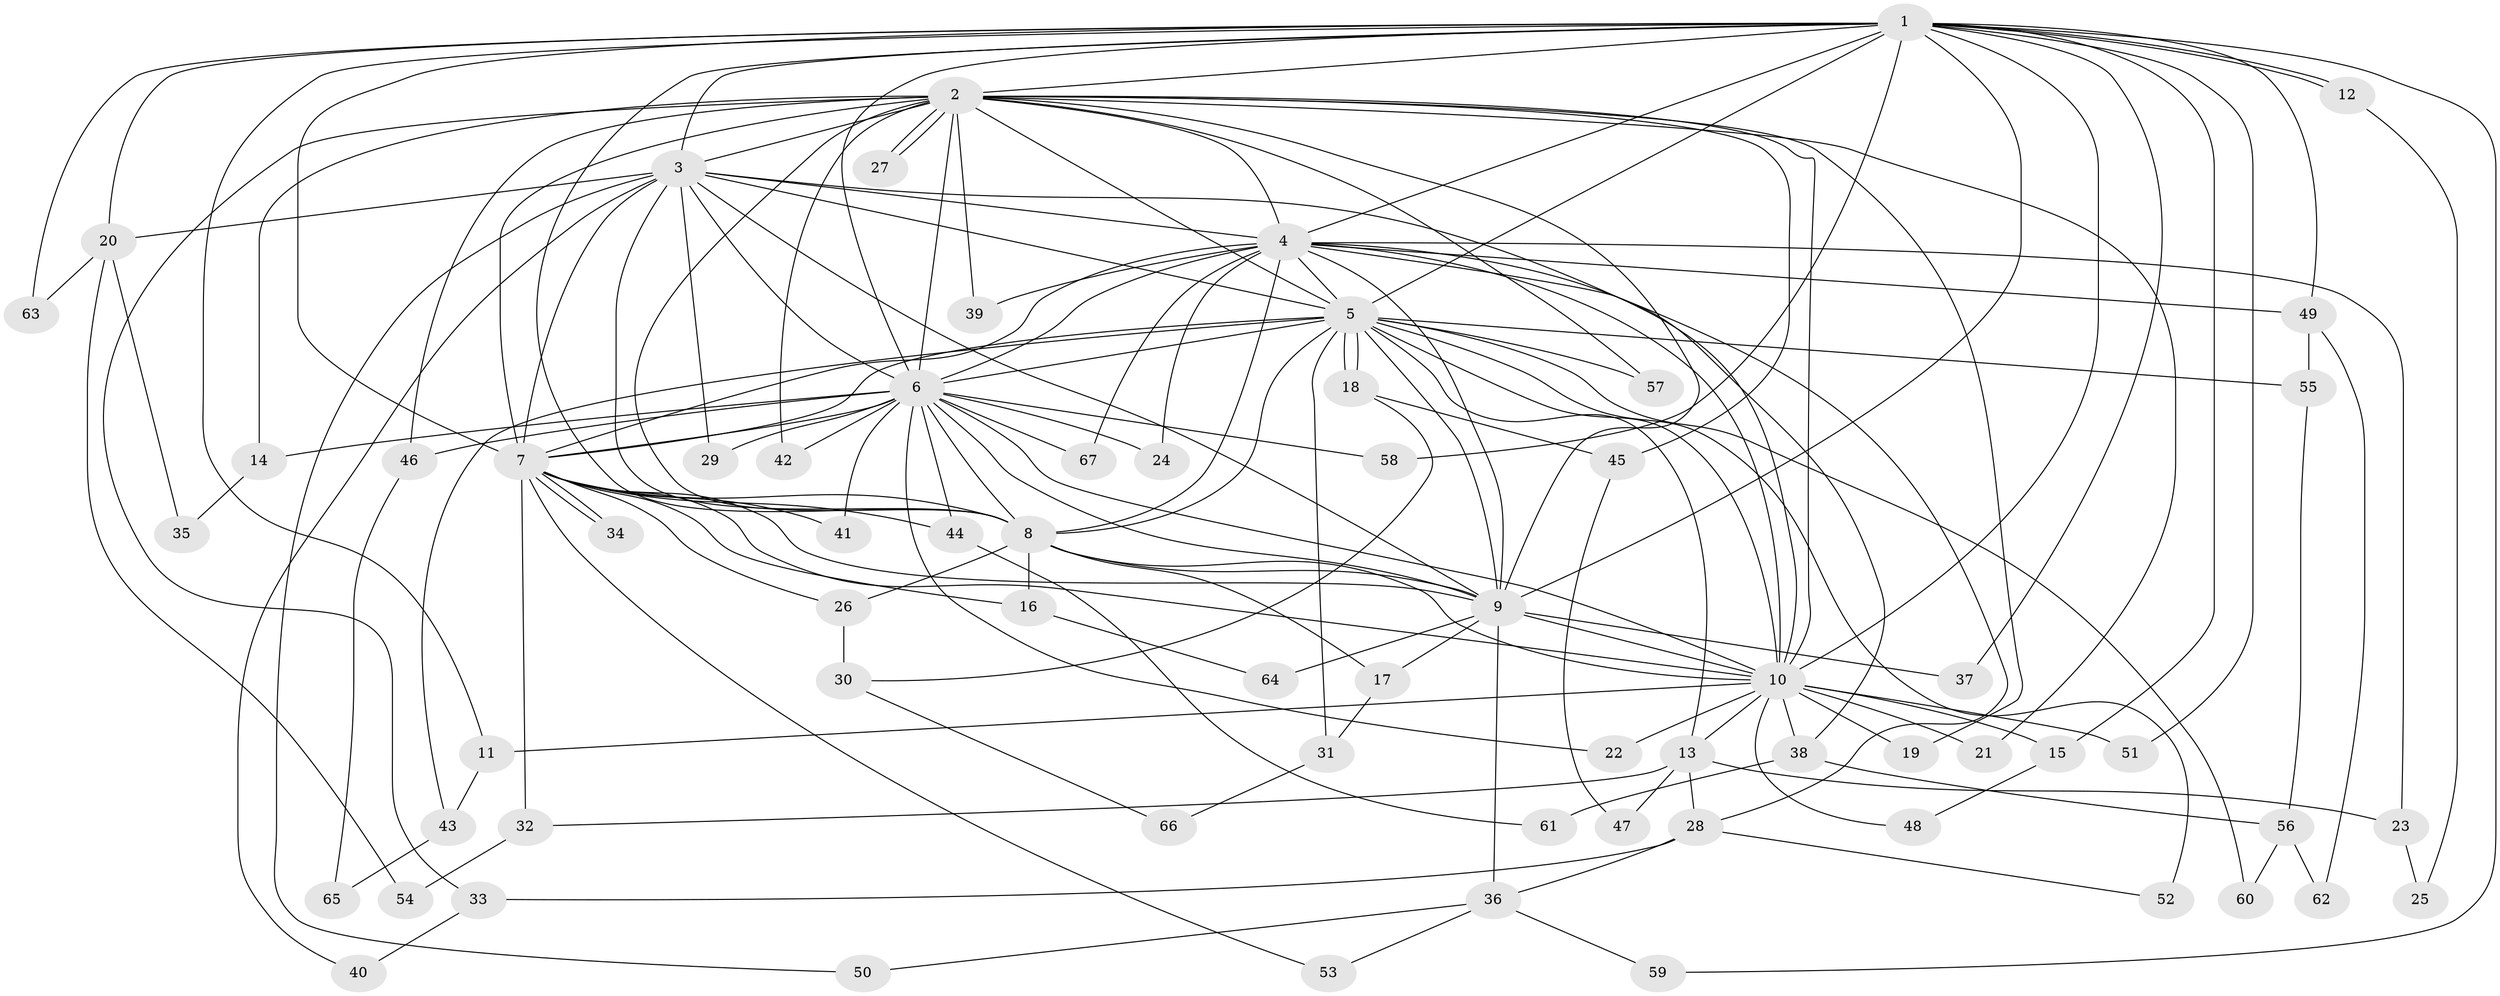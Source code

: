 // Generated by graph-tools (version 1.1) at 2025/10/02/27/25 16:10:59]
// undirected, 67 vertices, 159 edges
graph export_dot {
graph [start="1"]
  node [color=gray90,style=filled];
  1;
  2;
  3;
  4;
  5;
  6;
  7;
  8;
  9;
  10;
  11;
  12;
  13;
  14;
  15;
  16;
  17;
  18;
  19;
  20;
  21;
  22;
  23;
  24;
  25;
  26;
  27;
  28;
  29;
  30;
  31;
  32;
  33;
  34;
  35;
  36;
  37;
  38;
  39;
  40;
  41;
  42;
  43;
  44;
  45;
  46;
  47;
  48;
  49;
  50;
  51;
  52;
  53;
  54;
  55;
  56;
  57;
  58;
  59;
  60;
  61;
  62;
  63;
  64;
  65;
  66;
  67;
  1 -- 2;
  1 -- 3;
  1 -- 4;
  1 -- 5;
  1 -- 6;
  1 -- 7;
  1 -- 8;
  1 -- 9;
  1 -- 10;
  1 -- 11;
  1 -- 12;
  1 -- 12;
  1 -- 15;
  1 -- 20;
  1 -- 37;
  1 -- 49;
  1 -- 51;
  1 -- 58;
  1 -- 59;
  1 -- 63;
  2 -- 3;
  2 -- 4;
  2 -- 5;
  2 -- 6;
  2 -- 7;
  2 -- 8;
  2 -- 9;
  2 -- 10;
  2 -- 14;
  2 -- 19;
  2 -- 21;
  2 -- 27;
  2 -- 27;
  2 -- 33;
  2 -- 39;
  2 -- 42;
  2 -- 45;
  2 -- 46;
  2 -- 57;
  3 -- 4;
  3 -- 5;
  3 -- 6;
  3 -- 7;
  3 -- 8;
  3 -- 9;
  3 -- 10;
  3 -- 20;
  3 -- 29;
  3 -- 40;
  3 -- 50;
  4 -- 5;
  4 -- 6;
  4 -- 7;
  4 -- 8;
  4 -- 9;
  4 -- 10;
  4 -- 23;
  4 -- 24;
  4 -- 28;
  4 -- 38;
  4 -- 39;
  4 -- 49;
  4 -- 67;
  5 -- 6;
  5 -- 7;
  5 -- 8;
  5 -- 9;
  5 -- 10;
  5 -- 13;
  5 -- 18;
  5 -- 18;
  5 -- 31;
  5 -- 43;
  5 -- 52;
  5 -- 55;
  5 -- 57;
  5 -- 60;
  6 -- 7;
  6 -- 8;
  6 -- 9;
  6 -- 10;
  6 -- 14;
  6 -- 22;
  6 -- 24;
  6 -- 29;
  6 -- 41;
  6 -- 42;
  6 -- 44;
  6 -- 46;
  6 -- 58;
  6 -- 67;
  7 -- 8;
  7 -- 9;
  7 -- 10;
  7 -- 16;
  7 -- 26;
  7 -- 32;
  7 -- 34;
  7 -- 34;
  7 -- 41;
  7 -- 44;
  7 -- 53;
  8 -- 9;
  8 -- 10;
  8 -- 16;
  8 -- 17;
  8 -- 26;
  9 -- 10;
  9 -- 17;
  9 -- 36;
  9 -- 37;
  9 -- 64;
  10 -- 11;
  10 -- 13;
  10 -- 15;
  10 -- 19;
  10 -- 21;
  10 -- 22;
  10 -- 38;
  10 -- 48;
  10 -- 51;
  11 -- 43;
  12 -- 25;
  13 -- 23;
  13 -- 28;
  13 -- 32;
  13 -- 47;
  14 -- 35;
  15 -- 48;
  16 -- 64;
  17 -- 31;
  18 -- 30;
  18 -- 45;
  20 -- 35;
  20 -- 54;
  20 -- 63;
  23 -- 25;
  26 -- 30;
  28 -- 33;
  28 -- 36;
  28 -- 52;
  30 -- 66;
  31 -- 66;
  32 -- 54;
  33 -- 40;
  36 -- 50;
  36 -- 53;
  36 -- 59;
  38 -- 56;
  38 -- 61;
  43 -- 65;
  44 -- 61;
  45 -- 47;
  46 -- 65;
  49 -- 55;
  49 -- 62;
  55 -- 56;
  56 -- 60;
  56 -- 62;
}
